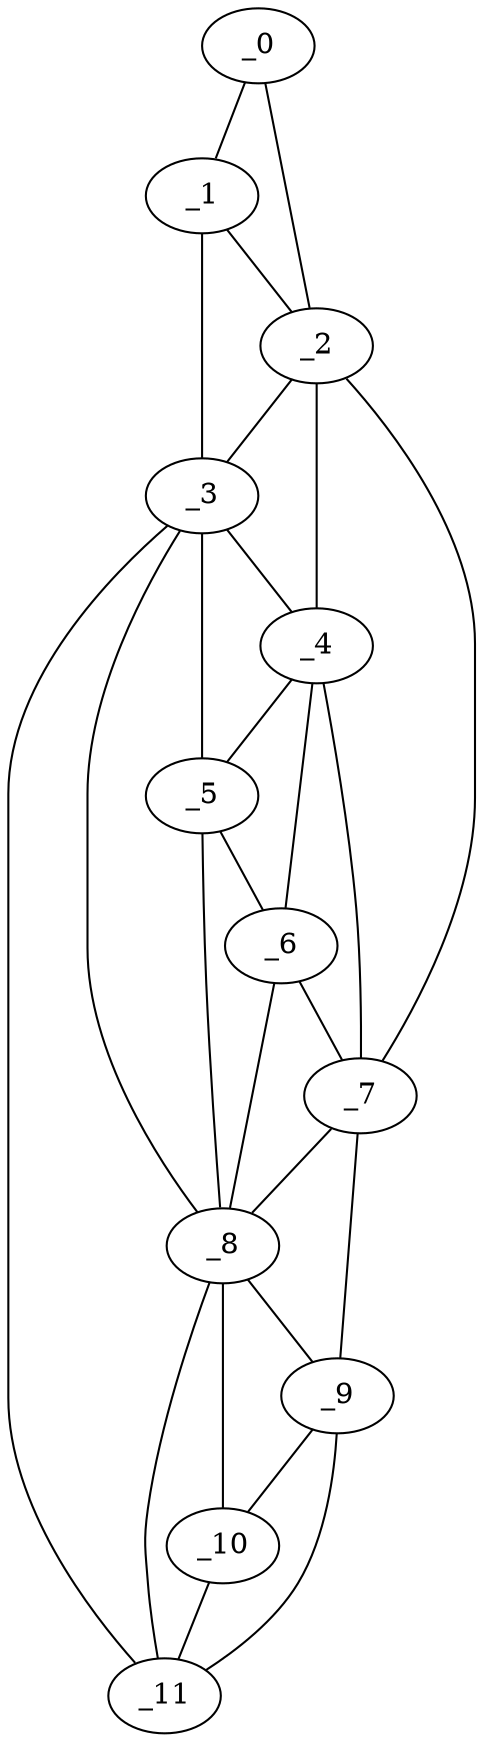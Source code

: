 graph "obj11__270.gxl" {
	_0	 [x=15,
		y=37];
	_1	 [x=21,
		y=43];
	_0 -- _1	 [valence=1];
	_2	 [x=23,
		y=31];
	_0 -- _2	 [valence=1];
	_1 -- _2	 [valence=2];
	_3	 [x=33,
		y=47];
	_1 -- _3	 [valence=1];
	_2 -- _3	 [valence=2];
	_4	 [x=37,
		y=26];
	_2 -- _4	 [valence=2];
	_7	 [x=59,
		y=18];
	_2 -- _7	 [valence=1];
	_3 -- _4	 [valence=2];
	_5	 [x=48,
		y=26];
	_3 -- _5	 [valence=1];
	_8	 [x=66,
		y=26];
	_3 -- _8	 [valence=1];
	_11	 [x=117,
		y=36];
	_3 -- _11	 [valence=1];
	_4 -- _5	 [valence=2];
	_6	 [x=54,
		y=22];
	_4 -- _6	 [valence=1];
	_4 -- _7	 [valence=2];
	_5 -- _6	 [valence=2];
	_5 -- _8	 [valence=1];
	_6 -- _7	 [valence=1];
	_6 -- _8	 [valence=2];
	_7 -- _8	 [valence=2];
	_9	 [x=77,
		y=18];
	_7 -- _9	 [valence=1];
	_8 -- _9	 [valence=2];
	_10	 [x=82,
		y=22];
	_8 -- _10	 [valence=2];
	_8 -- _11	 [valence=1];
	_9 -- _10	 [valence=1];
	_9 -- _11	 [valence=1];
	_10 -- _11	 [valence=2];
}
